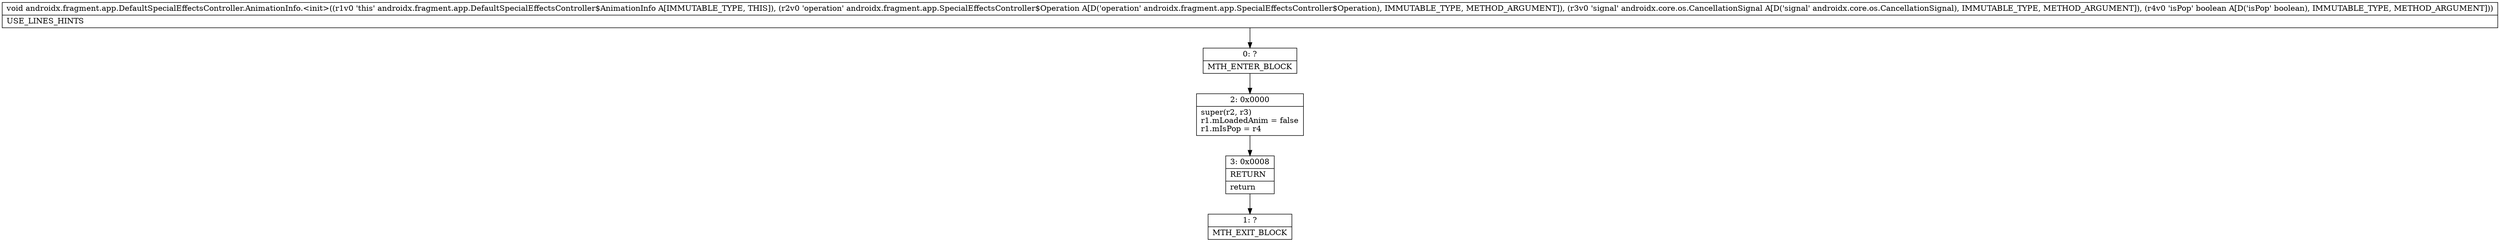 digraph "CFG forandroidx.fragment.app.DefaultSpecialEffectsController.AnimationInfo.\<init\>(Landroidx\/fragment\/app\/SpecialEffectsController$Operation;Landroidx\/core\/os\/CancellationSignal;Z)V" {
Node_0 [shape=record,label="{0\:\ ?|MTH_ENTER_BLOCK\l}"];
Node_2 [shape=record,label="{2\:\ 0x0000|super(r2, r3)\lr1.mLoadedAnim = false\lr1.mIsPop = r4\l}"];
Node_3 [shape=record,label="{3\:\ 0x0008|RETURN\l|return\l}"];
Node_1 [shape=record,label="{1\:\ ?|MTH_EXIT_BLOCK\l}"];
MethodNode[shape=record,label="{void androidx.fragment.app.DefaultSpecialEffectsController.AnimationInfo.\<init\>((r1v0 'this' androidx.fragment.app.DefaultSpecialEffectsController$AnimationInfo A[IMMUTABLE_TYPE, THIS]), (r2v0 'operation' androidx.fragment.app.SpecialEffectsController$Operation A[D('operation' androidx.fragment.app.SpecialEffectsController$Operation), IMMUTABLE_TYPE, METHOD_ARGUMENT]), (r3v0 'signal' androidx.core.os.CancellationSignal A[D('signal' androidx.core.os.CancellationSignal), IMMUTABLE_TYPE, METHOD_ARGUMENT]), (r4v0 'isPop' boolean A[D('isPop' boolean), IMMUTABLE_TYPE, METHOD_ARGUMENT]))  | USE_LINES_HINTS\l}"];
MethodNode -> Node_0;Node_0 -> Node_2;
Node_2 -> Node_3;
Node_3 -> Node_1;
}

